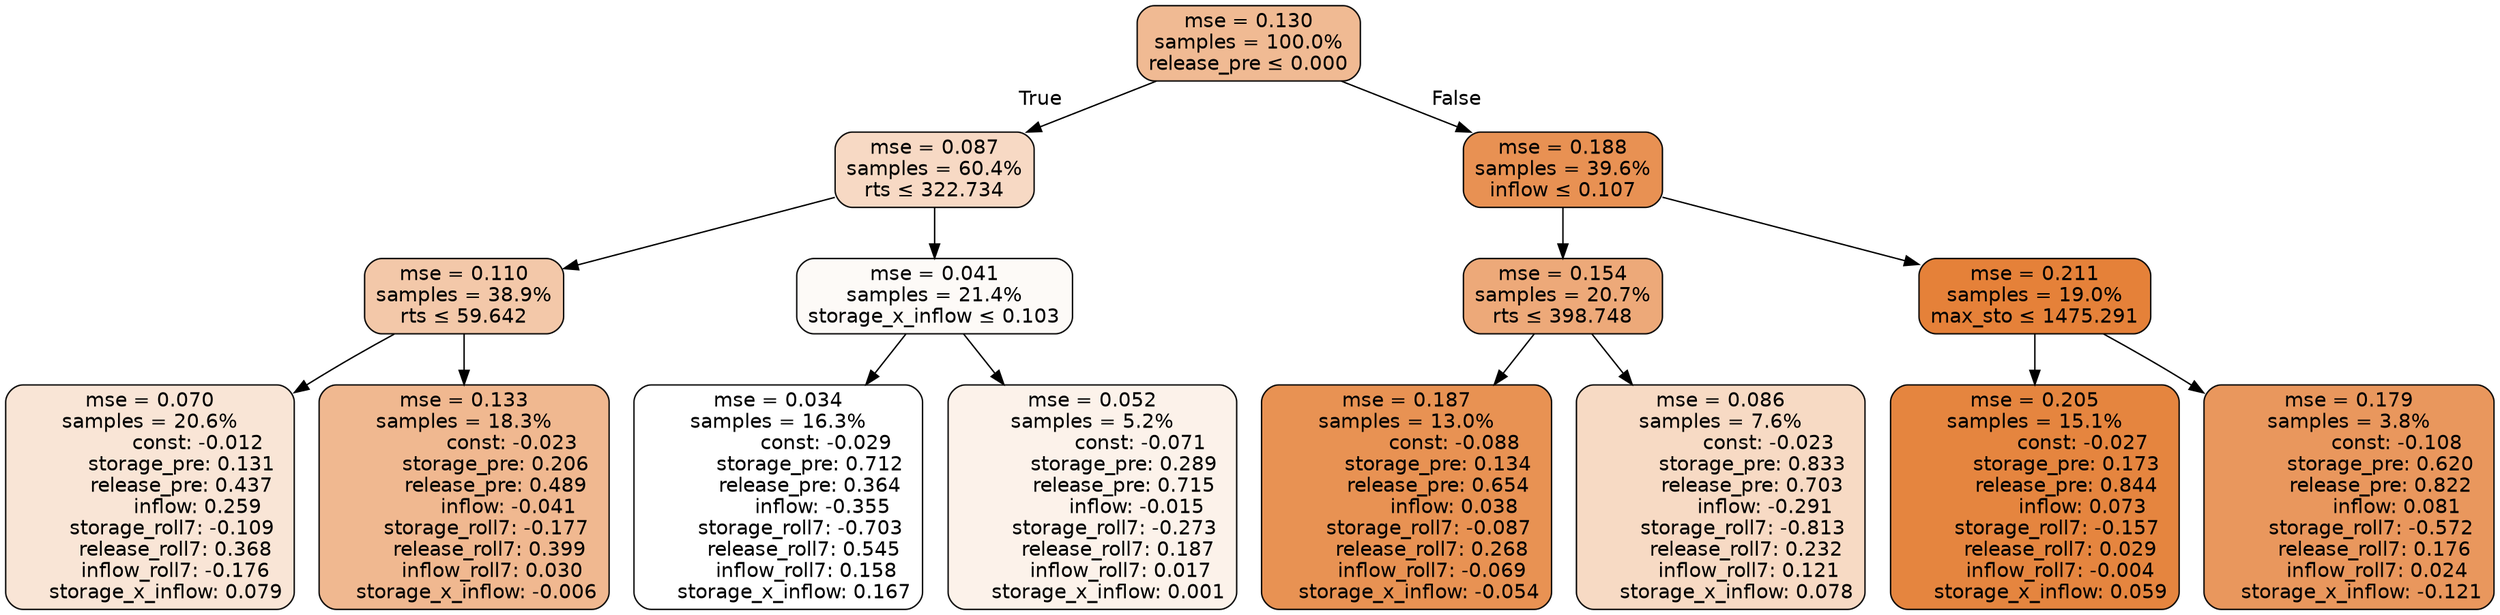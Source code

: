 digraph tree {
bgcolor="transparent"
node [shape=rectangle, style="filled, rounded", color="black", fontname=helvetica] ;
edge [fontname=helvetica] ;
	"0" [label="mse = 0.130
samples = 100.0%
release_pre &le; 0.000", fillcolor="#f0ba93"]
	"1" [label="mse = 0.087
samples = 60.4%
rts &le; 322.734", fillcolor="#f7d9c4"]
	"2" [label="mse = 0.110
samples = 38.9%
rts &le; 59.642", fillcolor="#f3c8a9"]
	"3" [label="mse = 0.070
samples = 20.6%
               const: -0.012
          storage_pre: 0.131
          release_pre: 0.437
               inflow: 0.259
       storage_roll7: -0.109
        release_roll7: 0.368
        inflow_roll7: -0.176
     storage_x_inflow: 0.079", fillcolor="#f9e5d6"]
	"4" [label="mse = 0.133
samples = 18.3%
               const: -0.023
          storage_pre: 0.206
          release_pre: 0.489
              inflow: -0.041
       storage_roll7: -0.177
        release_roll7: 0.399
         inflow_roll7: 0.030
    storage_x_inflow: -0.006", fillcolor="#f0b890"]
	"5" [label="mse = 0.041
samples = 21.4%
storage_x_inflow &le; 0.103", fillcolor="#fdfaf7"]
	"6" [label="mse = 0.034
samples = 16.3%
               const: -0.029
          storage_pre: 0.712
          release_pre: 0.364
              inflow: -0.355
       storage_roll7: -0.703
        release_roll7: 0.545
         inflow_roll7: 0.158
     storage_x_inflow: 0.167", fillcolor="#ffffff"]
	"7" [label="mse = 0.052
samples = 5.2%
               const: -0.071
          storage_pre: 0.289
          release_pre: 0.715
              inflow: -0.015
       storage_roll7: -0.273
        release_roll7: 0.187
         inflow_roll7: 0.017
     storage_x_inflow: 0.001", fillcolor="#fcf2ea"]
	"8" [label="mse = 0.188
samples = 39.6%
inflow &le; 0.107", fillcolor="#e89153"]
	"9" [label="mse = 0.154
samples = 20.7%
rts &le; 398.748", fillcolor="#eda979"]
	"10" [label="mse = 0.187
samples = 13.0%
               const: -0.088
          storage_pre: 0.134
          release_pre: 0.654
               inflow: 0.038
       storage_roll7: -0.087
        release_roll7: 0.268
        inflow_roll7: -0.069
    storage_x_inflow: -0.054", fillcolor="#e89253"]
	"11" [label="mse = 0.086
samples = 7.6%
               const: -0.023
          storage_pre: 0.833
          release_pre: 0.703
              inflow: -0.291
       storage_roll7: -0.813
        release_roll7: 0.232
         inflow_roll7: 0.121
     storage_x_inflow: 0.078", fillcolor="#f7dac4"]
	"12" [label="mse = 0.211
samples = 19.0%
max_sto &le; 1475.291", fillcolor="#e58139"]
	"13" [label="mse = 0.205
samples = 15.1%
               const: -0.027
          storage_pre: 0.173
          release_pre: 0.844
               inflow: 0.073
       storage_roll7: -0.157
        release_roll7: 0.029
        inflow_roll7: -0.004
     storage_x_inflow: 0.059", fillcolor="#e5853f"]
	"14" [label="mse = 0.179
samples = 3.8%
               const: -0.108
          storage_pre: 0.620
          release_pre: 0.822
               inflow: 0.081
       storage_roll7: -0.572
        release_roll7: 0.176
         inflow_roll7: 0.024
    storage_x_inflow: -0.121", fillcolor="#e9975d"]

	"0" -> "1" [labeldistance=2.5, labelangle=45, headlabel="True"]
	"1" -> "2"
	"2" -> "3"
	"2" -> "4"
	"1" -> "5"
	"5" -> "6"
	"5" -> "7"
	"0" -> "8" [labeldistance=2.5, labelangle=-45, headlabel="False"]
	"8" -> "9"
	"9" -> "10"
	"9" -> "11"
	"8" -> "12"
	"12" -> "13"
	"12" -> "14"
}